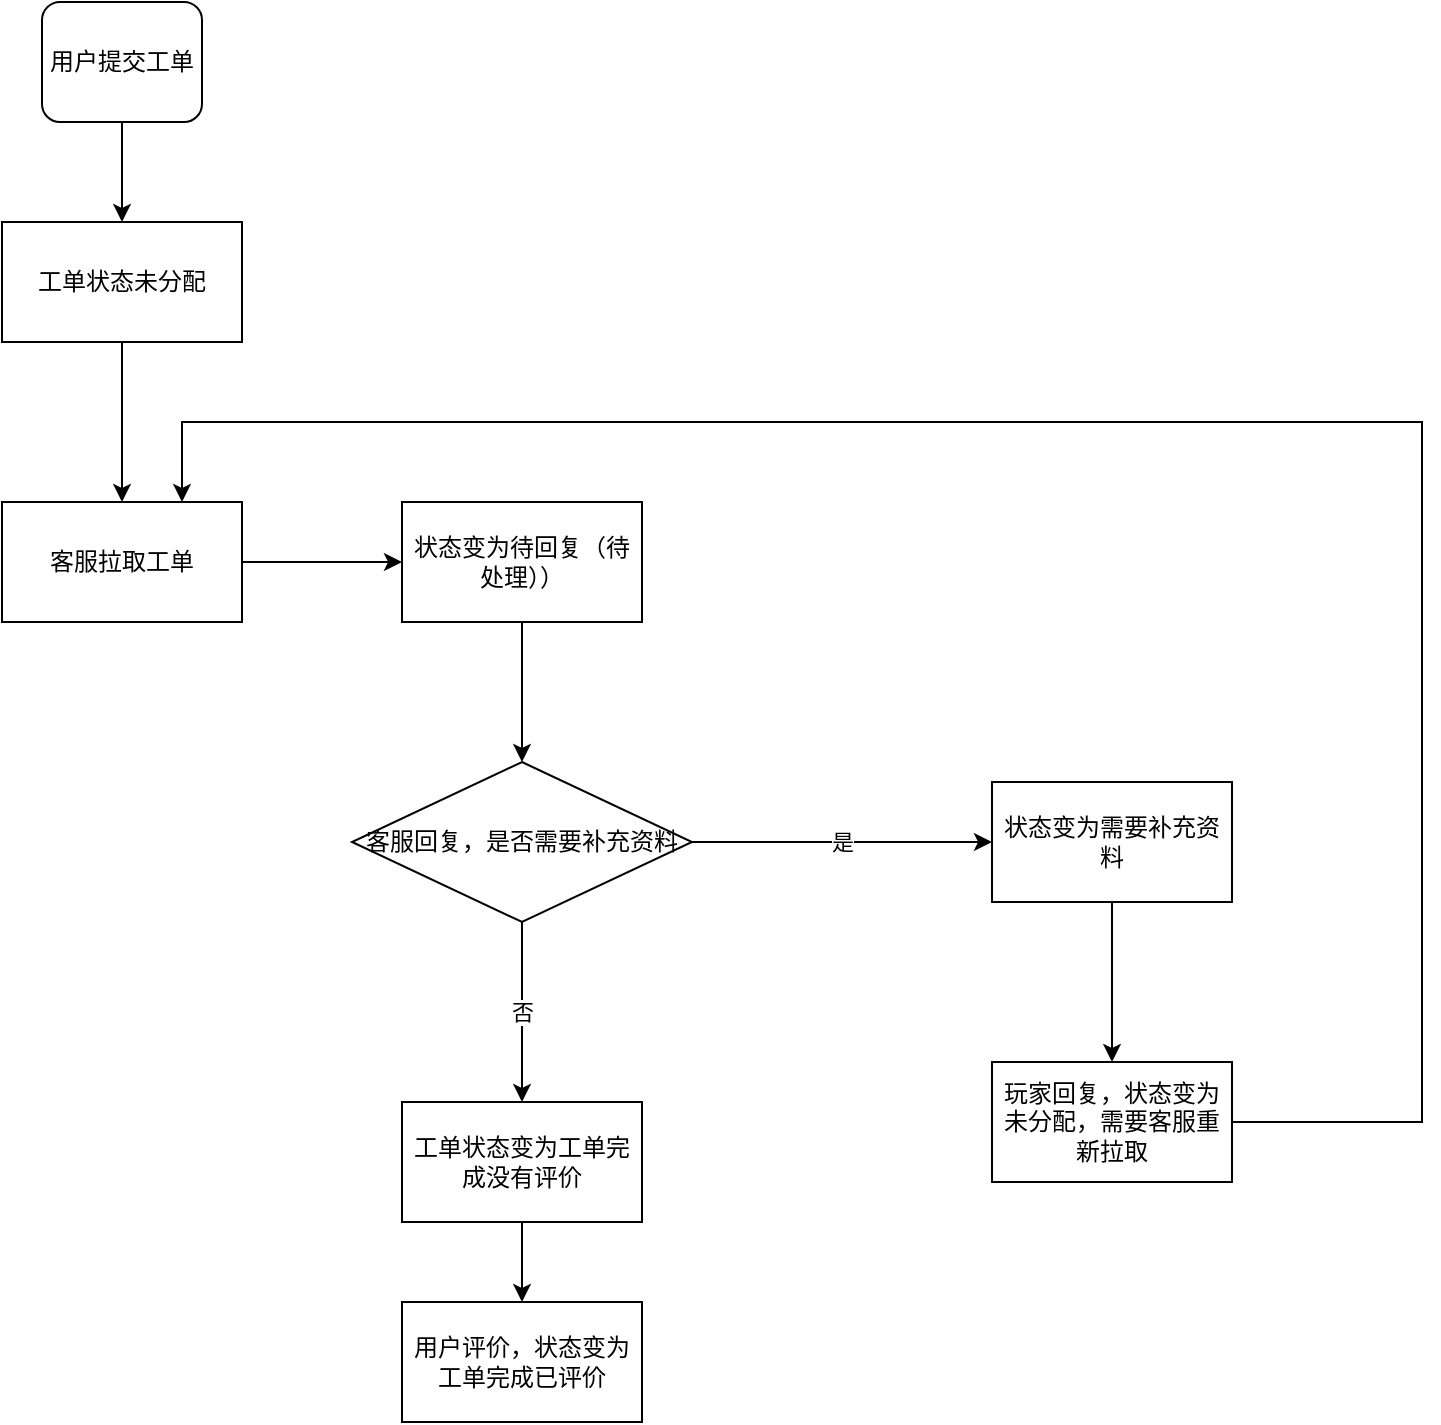 <mxfile version="20.3.6" type="github"><diagram id="lJl_fFKmeBX8TUFr7rBq" name="第 1 页"><mxGraphModel dx="1422" dy="762" grid="1" gridSize="10" guides="1" tooltips="1" connect="1" arrows="1" fold="1" page="1" pageScale="1" pageWidth="827" pageHeight="1169" math="0" shadow="0"><root><mxCell id="0"/><mxCell id="1" parent="0"/><mxCell id="76d5M4QL7nUwdy1U-5-b-5" value="" style="edgeStyle=orthogonalEdgeStyle;rounded=0;orthogonalLoop=1;jettySize=auto;html=1;" edge="1" parent="1" source="76d5M4QL7nUwdy1U-5-b-1" target="76d5M4QL7nUwdy1U-5-b-4"><mxGeometry relative="1" as="geometry"/></mxCell><mxCell id="76d5M4QL7nUwdy1U-5-b-1" value="用户提交工单" style="rounded=1;whiteSpace=wrap;html=1;" vertex="1" parent="1"><mxGeometry x="110" y="80" width="80" height="60" as="geometry"/></mxCell><mxCell id="76d5M4QL7nUwdy1U-5-b-9" value="" style="edgeStyle=orthogonalEdgeStyle;rounded=0;orthogonalLoop=1;jettySize=auto;html=1;" edge="1" parent="1" source="76d5M4QL7nUwdy1U-5-b-4" target="76d5M4QL7nUwdy1U-5-b-8"><mxGeometry relative="1" as="geometry"/></mxCell><mxCell id="76d5M4QL7nUwdy1U-5-b-4" value="工单状态未分配" style="rounded=0;whiteSpace=wrap;html=1;" vertex="1" parent="1"><mxGeometry x="90" y="190" width="120" height="60" as="geometry"/></mxCell><mxCell id="76d5M4QL7nUwdy1U-5-b-11" value="" style="edgeStyle=orthogonalEdgeStyle;rounded=0;orthogonalLoop=1;jettySize=auto;html=1;" edge="1" parent="1" source="76d5M4QL7nUwdy1U-5-b-8" target="76d5M4QL7nUwdy1U-5-b-10"><mxGeometry relative="1" as="geometry"/></mxCell><mxCell id="76d5M4QL7nUwdy1U-5-b-8" value="客服拉取工单" style="whiteSpace=wrap;html=1;rounded=0;" vertex="1" parent="1"><mxGeometry x="90" y="330" width="120" height="60" as="geometry"/></mxCell><mxCell id="76d5M4QL7nUwdy1U-5-b-13" value="" style="edgeStyle=orthogonalEdgeStyle;rounded=0;orthogonalLoop=1;jettySize=auto;html=1;" edge="1" parent="1" source="76d5M4QL7nUwdy1U-5-b-10" target="76d5M4QL7nUwdy1U-5-b-12"><mxGeometry relative="1" as="geometry"/></mxCell><mxCell id="76d5M4QL7nUwdy1U-5-b-10" value="状态变为待回复（待处理））" style="whiteSpace=wrap;html=1;rounded=0;" vertex="1" parent="1"><mxGeometry x="290" y="330" width="120" height="60" as="geometry"/></mxCell><mxCell id="76d5M4QL7nUwdy1U-5-b-15" value="是" style="edgeStyle=orthogonalEdgeStyle;rounded=0;orthogonalLoop=1;jettySize=auto;html=1;" edge="1" parent="1" source="76d5M4QL7nUwdy1U-5-b-12" target="76d5M4QL7nUwdy1U-5-b-14"><mxGeometry relative="1" as="geometry"/></mxCell><mxCell id="76d5M4QL7nUwdy1U-5-b-21" value="否" style="edgeStyle=orthogonalEdgeStyle;rounded=0;orthogonalLoop=1;jettySize=auto;html=1;" edge="1" parent="1" source="76d5M4QL7nUwdy1U-5-b-12" target="76d5M4QL7nUwdy1U-5-b-20"><mxGeometry relative="1" as="geometry"/></mxCell><mxCell id="76d5M4QL7nUwdy1U-5-b-12" value="客服回复，是否需要补充资料" style="rhombus;whiteSpace=wrap;html=1;rounded=0;" vertex="1" parent="1"><mxGeometry x="265" y="460" width="170" height="80" as="geometry"/></mxCell><mxCell id="76d5M4QL7nUwdy1U-5-b-17" value="" style="edgeStyle=orthogonalEdgeStyle;rounded=0;orthogonalLoop=1;jettySize=auto;html=1;" edge="1" parent="1" source="76d5M4QL7nUwdy1U-5-b-14" target="76d5M4QL7nUwdy1U-5-b-16"><mxGeometry relative="1" as="geometry"/></mxCell><mxCell id="76d5M4QL7nUwdy1U-5-b-14" value="状态变为需要补充资料" style="whiteSpace=wrap;html=1;rounded=0;" vertex="1" parent="1"><mxGeometry x="585" y="470" width="120" height="60" as="geometry"/></mxCell><mxCell id="76d5M4QL7nUwdy1U-5-b-22" style="edgeStyle=orthogonalEdgeStyle;rounded=0;orthogonalLoop=1;jettySize=auto;html=1;" edge="1" parent="1" source="76d5M4QL7nUwdy1U-5-b-16" target="76d5M4QL7nUwdy1U-5-b-8"><mxGeometry relative="1" as="geometry"><mxPoint x="140" y="400" as="targetPoint"/><Array as="points"><mxPoint x="800" y="640"/><mxPoint x="800" y="290"/><mxPoint x="180" y="290"/></Array></mxGeometry></mxCell><mxCell id="76d5M4QL7nUwdy1U-5-b-16" value="玩家回复，状态变为未分配，需要客服重新拉取" style="whiteSpace=wrap;html=1;rounded=0;" vertex="1" parent="1"><mxGeometry x="585" y="610" width="120" height="60" as="geometry"/></mxCell><mxCell id="76d5M4QL7nUwdy1U-5-b-24" value="" style="edgeStyle=orthogonalEdgeStyle;rounded=0;orthogonalLoop=1;jettySize=auto;html=1;" edge="1" parent="1" source="76d5M4QL7nUwdy1U-5-b-20" target="76d5M4QL7nUwdy1U-5-b-23"><mxGeometry relative="1" as="geometry"/></mxCell><mxCell id="76d5M4QL7nUwdy1U-5-b-20" value="工单状态变为工单完成没有评价" style="whiteSpace=wrap;html=1;rounded=0;" vertex="1" parent="1"><mxGeometry x="290" y="630" width="120" height="60" as="geometry"/></mxCell><mxCell id="76d5M4QL7nUwdy1U-5-b-23" value="用户评价，状态变为工单完成已评价" style="whiteSpace=wrap;html=1;rounded=0;" vertex="1" parent="1"><mxGeometry x="290" y="730" width="120" height="60" as="geometry"/></mxCell></root></mxGraphModel></diagram></mxfile>